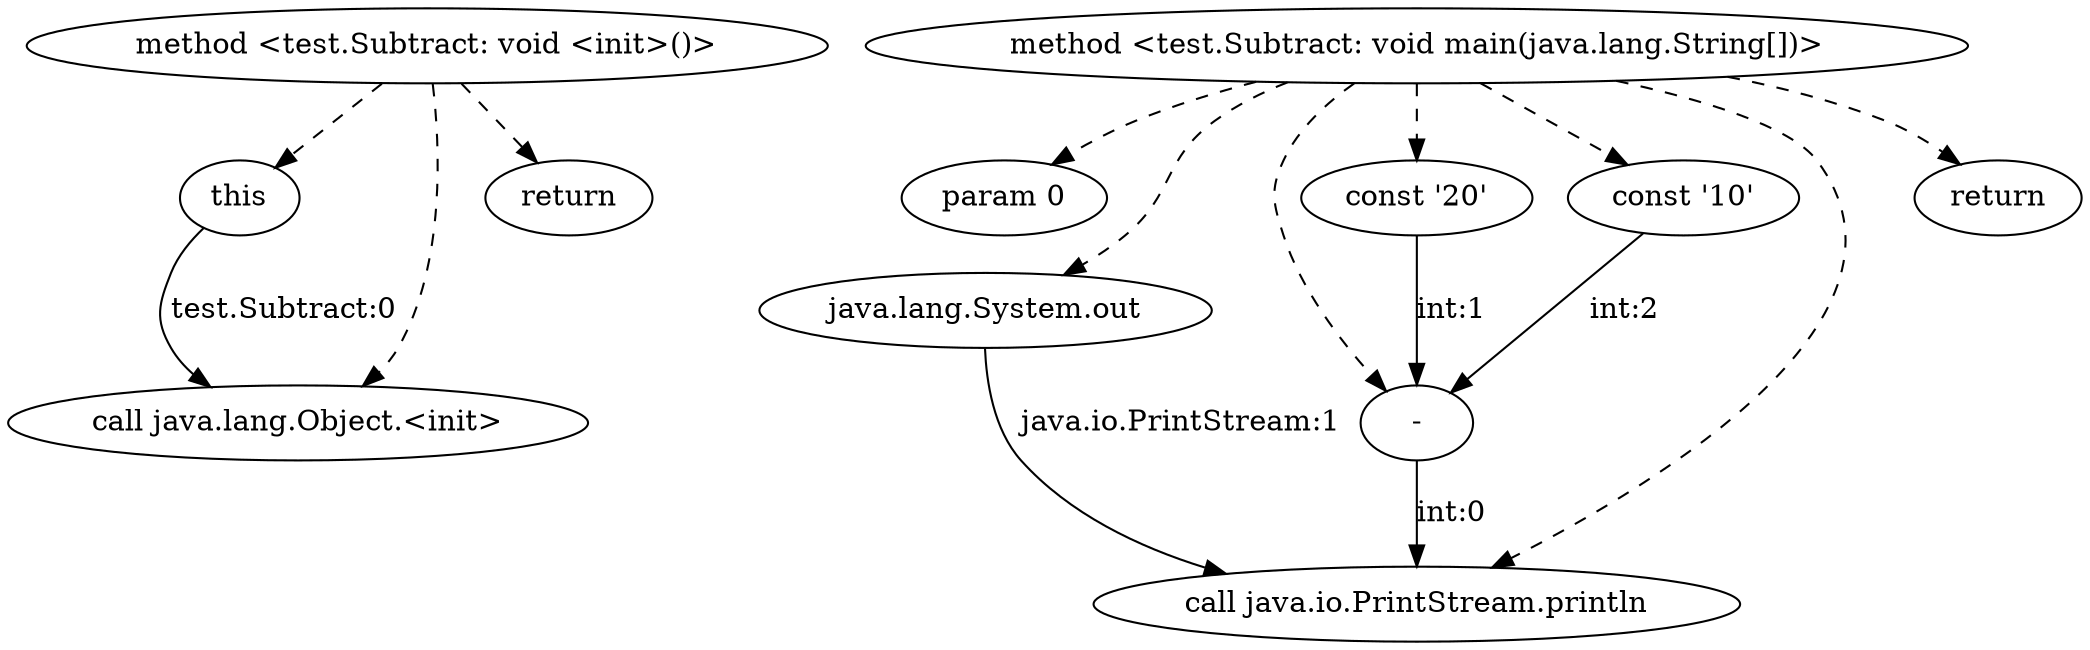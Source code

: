 // PDG
digraph {
	0 [label="method <test.Subtract: void <init>()>"]
	1 [label="method <test.Subtract: void main(java.lang.String[])>"]
	2 [label=this]
	3 [label="call java.lang.Object.<init>"]
	4 [label=return]
	5 [label="param 0"]
	6 [label="java.lang.System.out"]
	7 [label="-"]
	8 [label="const '20'"]
	9 [label="const '10'"]
	10 [label="call java.io.PrintStream.println"]
	11 [label=return]
	0 -> 2 [label="" style=dashed]
	0 -> 3 [label="" style=dashed]
	0 -> 4 [label="" style=dashed]
	1 -> 5 [label="" style=dashed]
	1 -> 6 [label="" style=dashed]
	1 -> 7 [label="" style=dashed]
	1 -> 8 [label="" style=dashed]
	1 -> 9 [label="" style=dashed]
	1 -> 10 [label="" style=dashed]
	1 -> 11 [label="" style=dashed]
	2 -> 3 [label="test.Subtract:0"]
	9 -> 7 [label="int:2"]
	6 -> 10 [label="java.io.PrintStream:1"]
	8 -> 7 [label="int:1"]
	7 -> 10 [label="int:0"]
}
